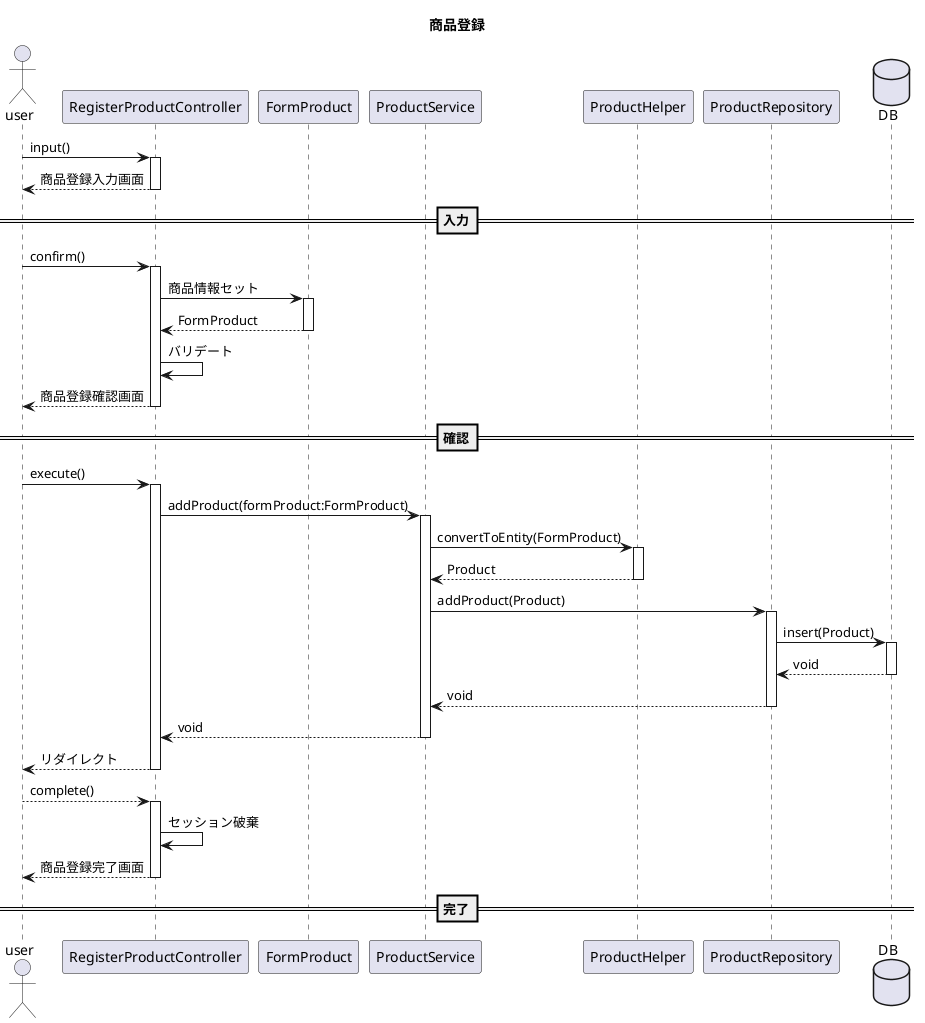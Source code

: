 @startuml
title 商品登録
actor user
participant RegisterProductController as Controller
participant FormProduct as Form
participant ProductService as Service
participant ProductHelper as Helper
participant ProductRepository as Repository
database DB


user -> Controller++:input()
user <-- Controller--:商品登録入力画面
==入力==
user -> Controller++:confirm()
Controller -> Form++:商品情報セット
Controller <-- Form--:FormProduct
Controller -> Controller:バリデート
user <-- Controller--:商品登録確認画面
==確認==
user -> Controller++:execute()
Controller -> Service++:addProduct(formProduct:FormProduct)
Service -> Helper++:convertToEntity(FormProduct)
Service <-- Helper--:Product
Service -> Repository++:addProduct(Product)
Repository -> DB++:insert(Product)
Repository <-- DB--:void
Service <-- Repository--:void
Controller <-- Service--:void
user <-- Controller--:リダイレクト
user --> Controller++:complete()
Controller -> Controller:セッション破棄
user <-- Controller--:商品登録完了画面
==完了==
@enduml